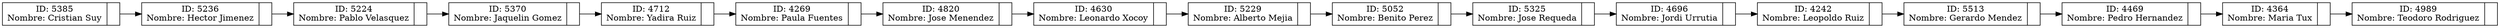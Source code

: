 digraph lista{
rankdir=LR;
node[shape = record];
nodo0[label="{ID: 5385\nNombre: Cristian Suy|}"];
nodo1[label="{ID: 5236\nNombre: Hector Jimenez|}"];
nodo2[label="{ID: 5224\nNombre: Pablo Velasquez|}"];
nodo3[label="{ID: 5370\nNombre: Jaquelin Gomez|}"];
nodo4[label="{ID: 4712\nNombre: Yadira Ruiz|}"];
nodo5[label="{ID: 4269\nNombre: Paula Fuentes|}"];
nodo6[label="{ID: 4820\nNombre: Jose Menendez|}"];
nodo7[label="{ID: 4630\nNombre: Leonardo Xocoy|}"];
nodo8[label="{ID: 5229\nNombre: Alberto Mejia|}"];
nodo9[label="{ID: 5052\nNombre: Benito Perez|}"];
nodo10[label="{ID: 5325\nNombre: Jose Requeda|}"];
nodo11[label="{ID: 4696\nNombre: Jordi Urrutia|}"];
nodo12[label="{ID: 4242\nNombre: Leopoldo Ruiz|}"];
nodo13[label="{ID: 5513\nNombre: Gerardo Mendez|}"];
nodo14[label="{ID: 4469\nNombre: Pedro Hernandez|}"];
nodo15[label="{ID: 4364\nNombre: Maria Tux|}"];
nodo16[label="{ID: 4989\nNombre: Teodoro Rodriguez|}"];
nodo0->nodo1[dir=forward];
nodo1->nodo2[dir=forward];
nodo2->nodo3[dir=forward];
nodo3->nodo4[dir=forward];
nodo4->nodo5[dir=forward];
nodo5->nodo6[dir=forward];
nodo6->nodo7[dir=forward];
nodo7->nodo8[dir=forward];
nodo8->nodo9[dir=forward];
nodo9->nodo10[dir=forward];
nodo10->nodo11[dir=forward];
nodo11->nodo12[dir=forward];
nodo12->nodo13[dir=forward];
nodo13->nodo14[dir=forward];
nodo14->nodo15[dir=forward];
nodo15->nodo16[dir=forward];
}